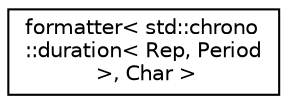 digraph "Иерархия классов. Графический вид."
{
  edge [fontname="Helvetica",fontsize="10",labelfontname="Helvetica",labelfontsize="10"];
  node [fontname="Helvetica",fontsize="10",shape=record];
  rankdir="LR";
  Node0 [label="formatter\< std::chrono\l::duration\< Rep, Period\l \>, Char \>",height=0.2,width=0.4,color="black", fillcolor="white", style="filled",URL="$structformatter_3_01std_1_1chrono_1_1duration_3_01Rep_00_01Period_01_4_00_01Char_01_4.html"];
}
